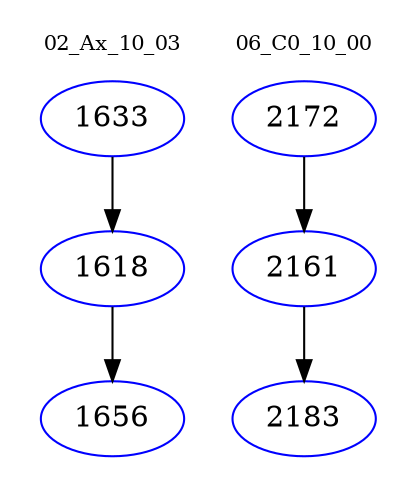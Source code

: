 digraph{
subgraph cluster_0 {
color = white
label = "02_Ax_10_03";
fontsize=10;
T0_1633 [label="1633", color="blue"]
T0_1633 -> T0_1618 [color="black"]
T0_1618 [label="1618", color="blue"]
T0_1618 -> T0_1656 [color="black"]
T0_1656 [label="1656", color="blue"]
}
subgraph cluster_1 {
color = white
label = "06_C0_10_00";
fontsize=10;
T1_2172 [label="2172", color="blue"]
T1_2172 -> T1_2161 [color="black"]
T1_2161 [label="2161", color="blue"]
T1_2161 -> T1_2183 [color="black"]
T1_2183 [label="2183", color="blue"]
}
}
